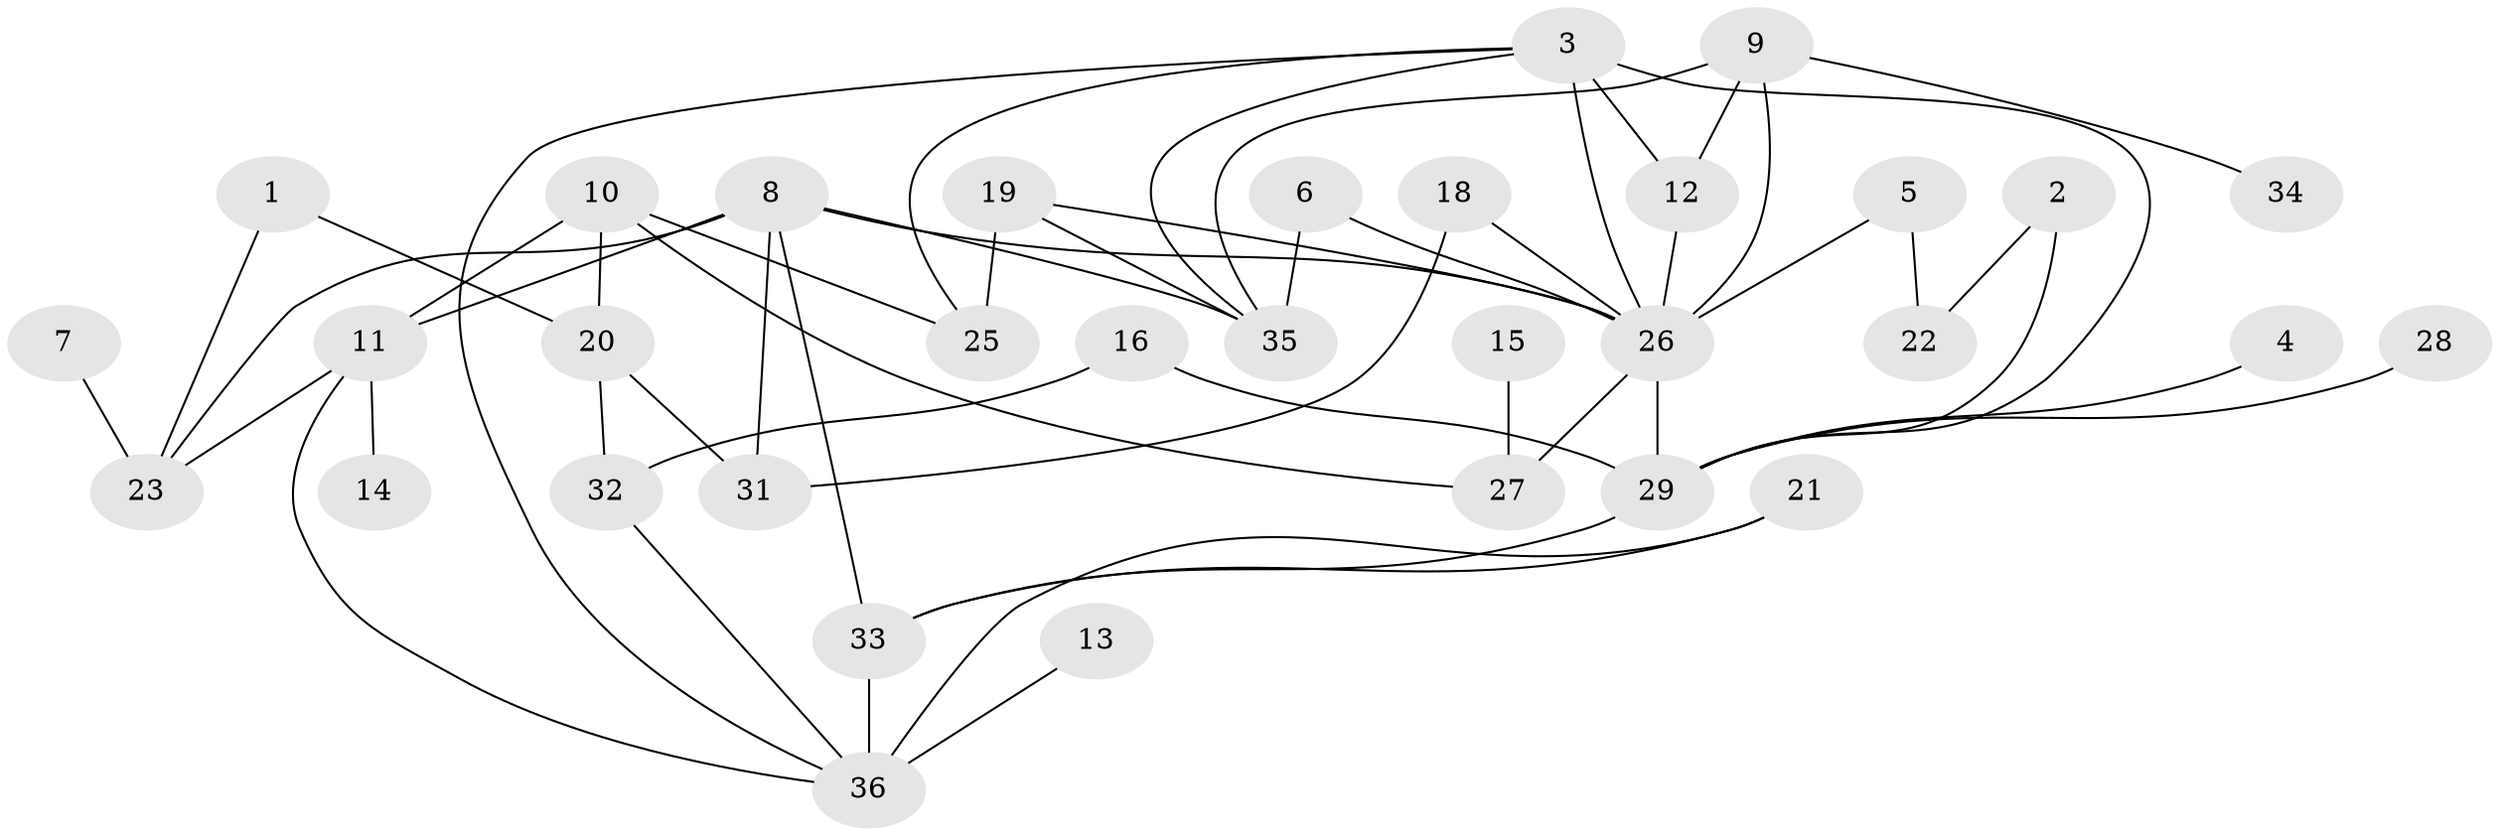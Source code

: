 // original degree distribution, {1: 0.2112676056338028, 2: 0.23943661971830985, 3: 0.2535211267605634, 4: 0.19718309859154928, 5: 0.014084507042253521, 6: 0.04225352112676056, 0: 0.04225352112676056}
// Generated by graph-tools (version 1.1) at 2025/49/03/09/25 03:49:15]
// undirected, 33 vertices, 53 edges
graph export_dot {
graph [start="1"]
  node [color=gray90,style=filled];
  1;
  2;
  3;
  4;
  5;
  6;
  7;
  8;
  9;
  10;
  11;
  12;
  13;
  14;
  15;
  16;
  18;
  19;
  20;
  21;
  22;
  23;
  25;
  26;
  27;
  28;
  29;
  31;
  32;
  33;
  34;
  35;
  36;
  1 -- 20 [weight=1.0];
  1 -- 23 [weight=1.0];
  2 -- 22 [weight=1.0];
  2 -- 29 [weight=1.0];
  3 -- 12 [weight=1.0];
  3 -- 25 [weight=1.0];
  3 -- 26 [weight=2.0];
  3 -- 29 [weight=1.0];
  3 -- 35 [weight=1.0];
  3 -- 36 [weight=1.0];
  4 -- 29 [weight=1.0];
  5 -- 22 [weight=1.0];
  5 -- 26 [weight=1.0];
  6 -- 26 [weight=1.0];
  6 -- 35 [weight=1.0];
  7 -- 23 [weight=1.0];
  8 -- 11 [weight=1.0];
  8 -- 23 [weight=1.0];
  8 -- 26 [weight=1.0];
  8 -- 31 [weight=1.0];
  8 -- 33 [weight=1.0];
  8 -- 35 [weight=1.0];
  9 -- 12 [weight=1.0];
  9 -- 26 [weight=1.0];
  9 -- 34 [weight=1.0];
  9 -- 35 [weight=1.0];
  10 -- 11 [weight=1.0];
  10 -- 20 [weight=1.0];
  10 -- 25 [weight=1.0];
  10 -- 27 [weight=1.0];
  11 -- 14 [weight=1.0];
  11 -- 23 [weight=1.0];
  11 -- 36 [weight=1.0];
  12 -- 26 [weight=1.0];
  13 -- 36 [weight=1.0];
  15 -- 27 [weight=1.0];
  16 -- 29 [weight=1.0];
  16 -- 32 [weight=1.0];
  18 -- 26 [weight=1.0];
  18 -- 31 [weight=1.0];
  19 -- 25 [weight=1.0];
  19 -- 26 [weight=1.0];
  19 -- 35 [weight=1.0];
  20 -- 31 [weight=1.0];
  20 -- 32 [weight=1.0];
  21 -- 33 [weight=1.0];
  21 -- 36 [weight=1.0];
  26 -- 27 [weight=1.0];
  26 -- 29 [weight=1.0];
  28 -- 29 [weight=1.0];
  29 -- 33 [weight=1.0];
  32 -- 36 [weight=1.0];
  33 -- 36 [weight=2.0];
}
